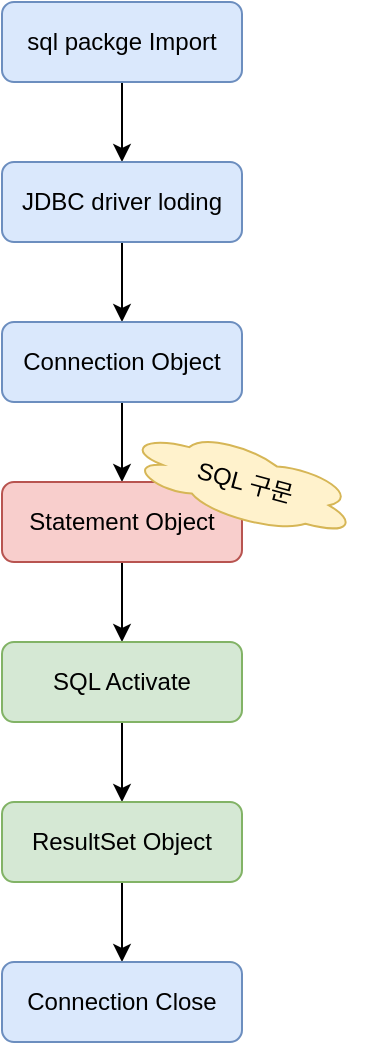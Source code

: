 <mxfile version="19.0.3" type="device"><diagram id="jYI5sPcCJpDqRr-EZqYR" name="Page-1"><mxGraphModel dx="1301" dy="630" grid="1" gridSize="10" guides="1" tooltips="1" connect="1" arrows="1" fold="1" page="1" pageScale="1" pageWidth="850" pageHeight="1100" math="0" shadow="0"><root><mxCell id="0"/><mxCell id="1" parent="0"/><mxCell id="0D1L526mgbuS-Xqa0Y_9-9" style="edgeStyle=orthogonalEdgeStyle;rounded=0;orthogonalLoop=1;jettySize=auto;html=1;entryX=0.5;entryY=0;entryDx=0;entryDy=0;" edge="1" parent="1" source="0D1L526mgbuS-Xqa0Y_9-1" target="0D1L526mgbuS-Xqa0Y_9-2"><mxGeometry relative="1" as="geometry"/></mxCell><mxCell id="0D1L526mgbuS-Xqa0Y_9-1" value="sql packge Import" style="rounded=1;whiteSpace=wrap;html=1;fillColor=#dae8fc;strokeColor=#6c8ebf;" vertex="1" parent="1"><mxGeometry x="120" y="80" width="120" height="40" as="geometry"/></mxCell><mxCell id="0D1L526mgbuS-Xqa0Y_9-10" style="edgeStyle=orthogonalEdgeStyle;rounded=0;orthogonalLoop=1;jettySize=auto;html=1;" edge="1" parent="1" source="0D1L526mgbuS-Xqa0Y_9-2" target="0D1L526mgbuS-Xqa0Y_9-3"><mxGeometry relative="1" as="geometry"/></mxCell><mxCell id="0D1L526mgbuS-Xqa0Y_9-2" value="JDBC driver loding" style="rounded=1;whiteSpace=wrap;html=1;fillColor=#dae8fc;strokeColor=#6c8ebf;" vertex="1" parent="1"><mxGeometry x="120" y="160" width="120" height="40" as="geometry"/></mxCell><mxCell id="0D1L526mgbuS-Xqa0Y_9-11" style="edgeStyle=orthogonalEdgeStyle;rounded=0;orthogonalLoop=1;jettySize=auto;html=1;entryX=0.5;entryY=0;entryDx=0;entryDy=0;" edge="1" parent="1" source="0D1L526mgbuS-Xqa0Y_9-3" target="0D1L526mgbuS-Xqa0Y_9-4"><mxGeometry relative="1" as="geometry"/></mxCell><mxCell id="0D1L526mgbuS-Xqa0Y_9-3" value="Connection Object" style="rounded=1;whiteSpace=wrap;html=1;fillColor=#dae8fc;strokeColor=#6c8ebf;" vertex="1" parent="1"><mxGeometry x="120" y="240" width="120" height="40" as="geometry"/></mxCell><mxCell id="0D1L526mgbuS-Xqa0Y_9-12" style="edgeStyle=orthogonalEdgeStyle;rounded=0;orthogonalLoop=1;jettySize=auto;html=1;entryX=0.5;entryY=0;entryDx=0;entryDy=0;" edge="1" parent="1" source="0D1L526mgbuS-Xqa0Y_9-4" target="0D1L526mgbuS-Xqa0Y_9-6"><mxGeometry relative="1" as="geometry"/></mxCell><mxCell id="0D1L526mgbuS-Xqa0Y_9-4" value="Statement Object" style="rounded=1;whiteSpace=wrap;html=1;fillColor=#f8cecc;strokeColor=#b85450;" vertex="1" parent="1"><mxGeometry x="120" y="320" width="120" height="40" as="geometry"/></mxCell><mxCell id="0D1L526mgbuS-Xqa0Y_9-5" value="&amp;nbsp;SQL 구문" style="ellipse;shape=cloud;whiteSpace=wrap;html=1;fillColor=#fff2cc;strokeColor=#d6b656;rotation=15;" vertex="1" parent="1"><mxGeometry x="180" y="300" width="120" height="40" as="geometry"/></mxCell><mxCell id="0D1L526mgbuS-Xqa0Y_9-13" style="edgeStyle=orthogonalEdgeStyle;rounded=0;orthogonalLoop=1;jettySize=auto;html=1;entryX=0.5;entryY=0;entryDx=0;entryDy=0;" edge="1" parent="1" source="0D1L526mgbuS-Xqa0Y_9-6" target="0D1L526mgbuS-Xqa0Y_9-7"><mxGeometry relative="1" as="geometry"/></mxCell><mxCell id="0D1L526mgbuS-Xqa0Y_9-6" value="SQL Activate" style="rounded=1;whiteSpace=wrap;html=1;fillColor=#d5e8d4;strokeColor=#82b366;" vertex="1" parent="1"><mxGeometry x="120" y="400" width="120" height="40" as="geometry"/></mxCell><mxCell id="0D1L526mgbuS-Xqa0Y_9-14" style="edgeStyle=orthogonalEdgeStyle;rounded=0;orthogonalLoop=1;jettySize=auto;html=1;" edge="1" parent="1" source="0D1L526mgbuS-Xqa0Y_9-7" target="0D1L526mgbuS-Xqa0Y_9-8"><mxGeometry relative="1" as="geometry"/></mxCell><mxCell id="0D1L526mgbuS-Xqa0Y_9-7" value="ResultSet Object" style="rounded=1;whiteSpace=wrap;html=1;fillColor=#d5e8d4;strokeColor=#82b366;" vertex="1" parent="1"><mxGeometry x="120" y="480" width="120" height="40" as="geometry"/></mxCell><mxCell id="0D1L526mgbuS-Xqa0Y_9-8" value="Connection Close" style="rounded=1;whiteSpace=wrap;html=1;fillColor=#dae8fc;strokeColor=#6c8ebf;" vertex="1" parent="1"><mxGeometry x="120" y="560" width="120" height="40" as="geometry"/></mxCell></root></mxGraphModel></diagram></mxfile>